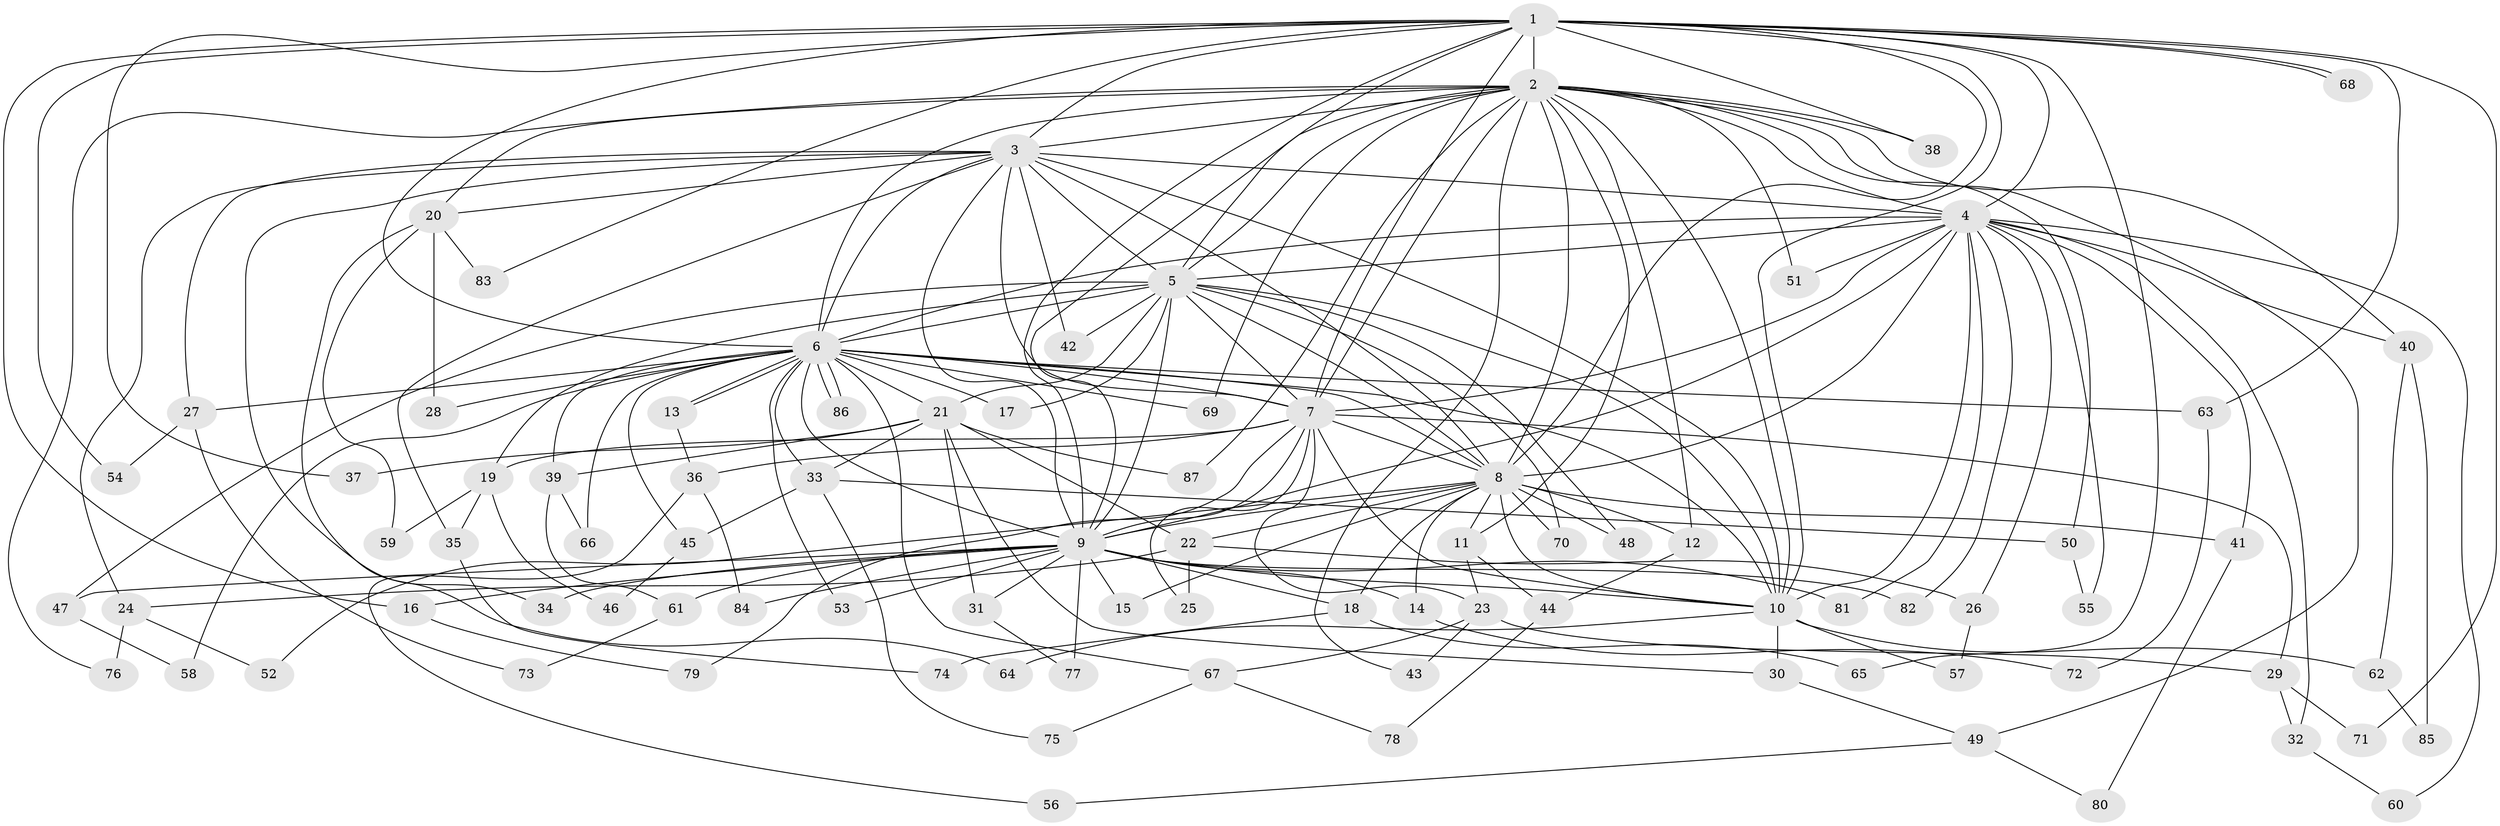 // Generated by graph-tools (version 1.1) at 2025/25/03/09/25 03:25:50]
// undirected, 87 vertices, 199 edges
graph export_dot {
graph [start="1"]
  node [color=gray90,style=filled];
  1;
  2;
  3;
  4;
  5;
  6;
  7;
  8;
  9;
  10;
  11;
  12;
  13;
  14;
  15;
  16;
  17;
  18;
  19;
  20;
  21;
  22;
  23;
  24;
  25;
  26;
  27;
  28;
  29;
  30;
  31;
  32;
  33;
  34;
  35;
  36;
  37;
  38;
  39;
  40;
  41;
  42;
  43;
  44;
  45;
  46;
  47;
  48;
  49;
  50;
  51;
  52;
  53;
  54;
  55;
  56;
  57;
  58;
  59;
  60;
  61;
  62;
  63;
  64;
  65;
  66;
  67;
  68;
  69;
  70;
  71;
  72;
  73;
  74;
  75;
  76;
  77;
  78;
  79;
  80;
  81;
  82;
  83;
  84;
  85;
  86;
  87;
  1 -- 2;
  1 -- 3;
  1 -- 4;
  1 -- 5;
  1 -- 6;
  1 -- 7;
  1 -- 8;
  1 -- 9;
  1 -- 10;
  1 -- 16;
  1 -- 37;
  1 -- 38;
  1 -- 54;
  1 -- 63;
  1 -- 65;
  1 -- 68;
  1 -- 68;
  1 -- 71;
  1 -- 83;
  2 -- 3;
  2 -- 4;
  2 -- 5;
  2 -- 6;
  2 -- 7;
  2 -- 8;
  2 -- 9;
  2 -- 10;
  2 -- 11;
  2 -- 12;
  2 -- 20;
  2 -- 38;
  2 -- 40;
  2 -- 43;
  2 -- 49;
  2 -- 50;
  2 -- 51;
  2 -- 69;
  2 -- 76;
  2 -- 87;
  3 -- 4;
  3 -- 5;
  3 -- 6;
  3 -- 7;
  3 -- 8;
  3 -- 9;
  3 -- 10;
  3 -- 20;
  3 -- 24;
  3 -- 27;
  3 -- 34;
  3 -- 35;
  3 -- 42;
  4 -- 5;
  4 -- 6;
  4 -- 7;
  4 -- 8;
  4 -- 9;
  4 -- 10;
  4 -- 26;
  4 -- 32;
  4 -- 40;
  4 -- 41;
  4 -- 51;
  4 -- 55;
  4 -- 60;
  4 -- 81;
  4 -- 82;
  5 -- 6;
  5 -- 7;
  5 -- 8;
  5 -- 9;
  5 -- 10;
  5 -- 17;
  5 -- 19;
  5 -- 21;
  5 -- 42;
  5 -- 47;
  5 -- 48;
  5 -- 70;
  6 -- 7;
  6 -- 8;
  6 -- 9;
  6 -- 10;
  6 -- 13;
  6 -- 13;
  6 -- 17;
  6 -- 21;
  6 -- 27;
  6 -- 28;
  6 -- 33;
  6 -- 39;
  6 -- 45;
  6 -- 53;
  6 -- 58;
  6 -- 63;
  6 -- 66;
  6 -- 67;
  6 -- 69;
  6 -- 86;
  6 -- 86;
  7 -- 8;
  7 -- 9;
  7 -- 10;
  7 -- 19;
  7 -- 23;
  7 -- 25;
  7 -- 29;
  7 -- 36;
  7 -- 79;
  8 -- 9;
  8 -- 10;
  8 -- 11;
  8 -- 12;
  8 -- 14;
  8 -- 15;
  8 -- 18;
  8 -- 22;
  8 -- 41;
  8 -- 48;
  8 -- 52;
  8 -- 70;
  9 -- 10;
  9 -- 14;
  9 -- 15;
  9 -- 16;
  9 -- 18;
  9 -- 31;
  9 -- 34;
  9 -- 47;
  9 -- 53;
  9 -- 61;
  9 -- 77;
  9 -- 81;
  9 -- 82;
  9 -- 84;
  10 -- 30;
  10 -- 57;
  10 -- 62;
  10 -- 64;
  11 -- 23;
  11 -- 44;
  12 -- 44;
  13 -- 36;
  14 -- 72;
  16 -- 79;
  18 -- 65;
  18 -- 74;
  19 -- 35;
  19 -- 46;
  19 -- 59;
  20 -- 28;
  20 -- 59;
  20 -- 64;
  20 -- 83;
  21 -- 22;
  21 -- 30;
  21 -- 31;
  21 -- 33;
  21 -- 37;
  21 -- 39;
  21 -- 87;
  22 -- 24;
  22 -- 25;
  22 -- 26;
  23 -- 29;
  23 -- 43;
  23 -- 67;
  24 -- 52;
  24 -- 76;
  26 -- 57;
  27 -- 54;
  27 -- 73;
  29 -- 32;
  29 -- 71;
  30 -- 49;
  31 -- 77;
  32 -- 60;
  33 -- 45;
  33 -- 50;
  33 -- 75;
  35 -- 74;
  36 -- 56;
  36 -- 84;
  39 -- 61;
  39 -- 66;
  40 -- 62;
  40 -- 85;
  41 -- 80;
  44 -- 78;
  45 -- 46;
  47 -- 58;
  49 -- 56;
  49 -- 80;
  50 -- 55;
  61 -- 73;
  62 -- 85;
  63 -- 72;
  67 -- 75;
  67 -- 78;
}
